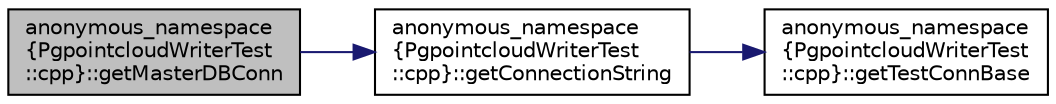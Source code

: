 digraph "anonymous_namespace{PgpointcloudWriterTest::cpp}::getMasterDBConn"
{
  edge [fontname="Helvetica",fontsize="10",labelfontname="Helvetica",labelfontsize="10"];
  node [fontname="Helvetica",fontsize="10",shape=record];
  rankdir="LR";
  Node1 [label="anonymous_namespace\l\{PgpointcloudWriterTest\l::cpp\}::getMasterDBConn",height=0.2,width=0.4,color="black", fillcolor="grey75", style="filled", fontcolor="black"];
  Node1 -> Node2 [color="midnightblue",fontsize="10",style="solid",fontname="Helvetica"];
  Node2 [label="anonymous_namespace\l\{PgpointcloudWriterTest\l::cpp\}::getConnectionString",height=0.2,width=0.4,color="black", fillcolor="white", style="filled",URL="$namespaceanonymous__namespace_02PgpointcloudWriterTest_8cpp_03.html#a60cd6cde3d83fb8f2d5b592fb90d4013"];
  Node2 -> Node3 [color="midnightblue",fontsize="10",style="solid",fontname="Helvetica"];
  Node3 [label="anonymous_namespace\l\{PgpointcloudWriterTest\l::cpp\}::getTestConnBase",height=0.2,width=0.4,color="black", fillcolor="white", style="filled",URL="$namespaceanonymous__namespace_02PgpointcloudWriterTest_8cpp_03.html#ad0bb9895a6185a82f1e347e742957476"];
}

